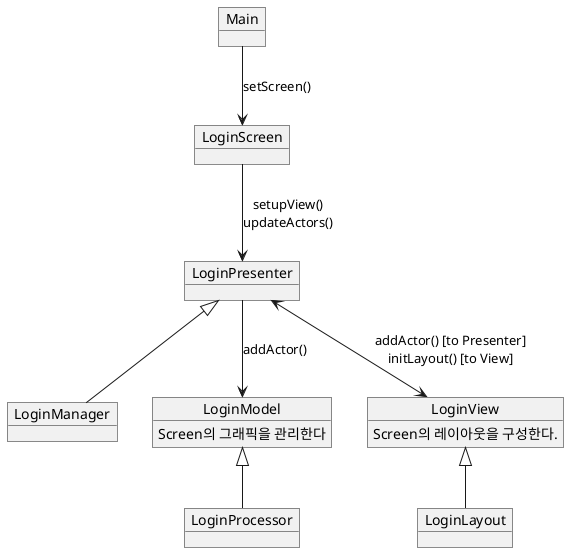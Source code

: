 @startuml
object LoginScreen

object LoginPresenter
object LoginManager

object LoginModel
LoginModel : Screen의 그래픽을 관리한다
object LoginProcessor

object LoginView
LoginView : Screen의 레이아웃을 구성한다.
object LoginLayout

object Main

Main --> LoginScreen : setScreen()
LoginScreen --> LoginPresenter : setupView()\nupdateActors()
LoginPresenter <|-- LoginManager

LoginPresenter <--> LoginView : addActor() [to Presenter]\ninitLayout() [to View]
LoginView <|-- LoginLayout

LoginPresenter --> LoginModel : addActor()
LoginModel <|-- LoginProcessor

@enduml
